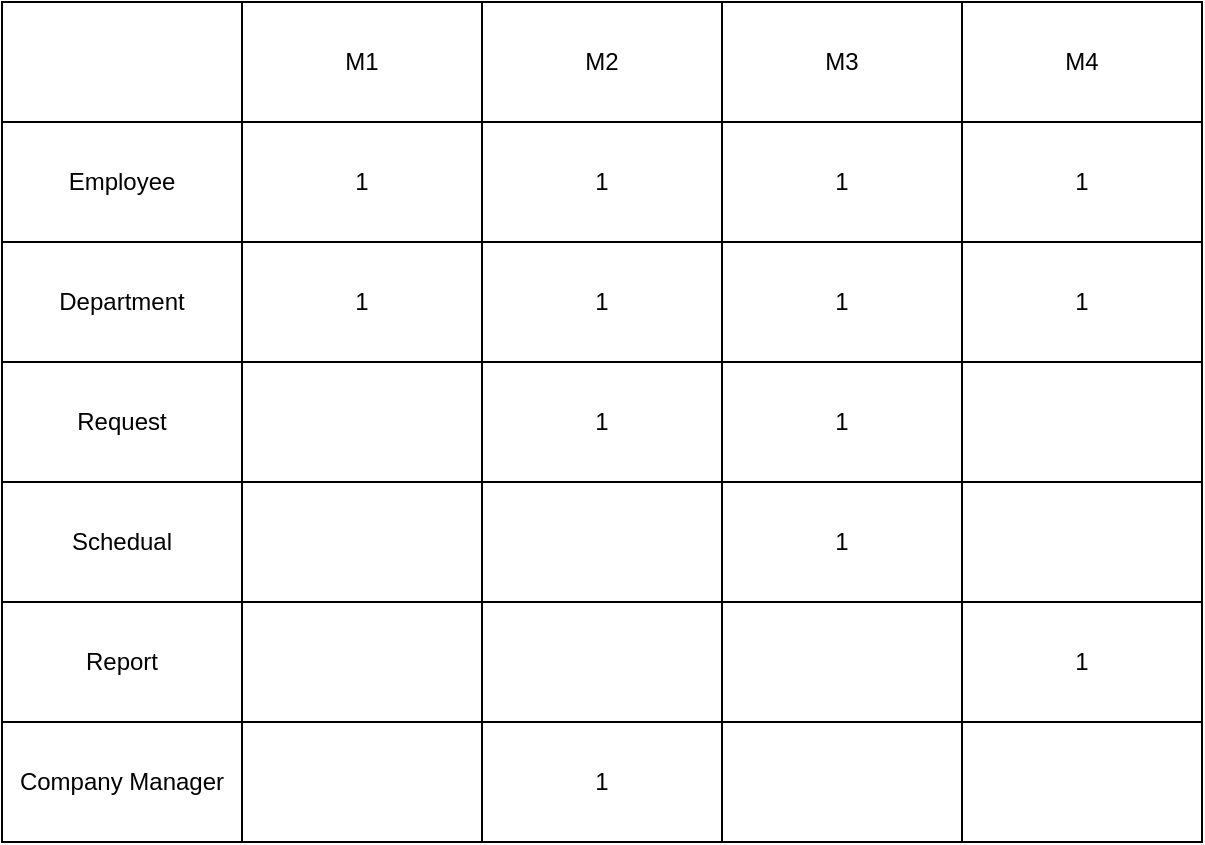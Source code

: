 <mxfile version="21.2.8" type="device">
  <diagram name="Page-1" id="C0zAiZjh0TGb_KXfmJND">
    <mxGraphModel dx="1204" dy="806" grid="1" gridSize="10" guides="1" tooltips="1" connect="1" arrows="1" fold="1" page="1" pageScale="1" pageWidth="5000" pageHeight="5000" math="0" shadow="0">
      <root>
        <mxCell id="0" />
        <mxCell id="1" parent="0" />
        <mxCell id="zztyeqE9AUNuF3gQTkx9-1" value="" style="rounded=0;whiteSpace=wrap;html=1;" vertex="1" parent="1">
          <mxGeometry x="240" y="80" width="600" height="360" as="geometry" />
        </mxCell>
        <mxCell id="zztyeqE9AUNuF3gQTkx9-2" value="" style="rounded=0;whiteSpace=wrap;html=1;" vertex="1" parent="1">
          <mxGeometry x="240" y="80" width="120" height="60" as="geometry" />
        </mxCell>
        <mxCell id="zztyeqE9AUNuF3gQTkx9-3" value="M1" style="rounded=0;whiteSpace=wrap;html=1;" vertex="1" parent="1">
          <mxGeometry x="360" y="80" width="120" height="60" as="geometry" />
        </mxCell>
        <mxCell id="zztyeqE9AUNuF3gQTkx9-4" value="M2" style="rounded=0;whiteSpace=wrap;html=1;" vertex="1" parent="1">
          <mxGeometry x="480" y="80" width="120" height="60" as="geometry" />
        </mxCell>
        <mxCell id="zztyeqE9AUNuF3gQTkx9-5" value="M3" style="rounded=0;whiteSpace=wrap;html=1;" vertex="1" parent="1">
          <mxGeometry x="600" y="80" width="120" height="60" as="geometry" />
        </mxCell>
        <mxCell id="zztyeqE9AUNuF3gQTkx9-6" value="M4" style="rounded=0;whiteSpace=wrap;html=1;" vertex="1" parent="1">
          <mxGeometry x="720" y="80" width="120" height="60" as="geometry" />
        </mxCell>
        <mxCell id="zztyeqE9AUNuF3gQTkx9-7" value="Employee" style="rounded=0;whiteSpace=wrap;html=1;" vertex="1" parent="1">
          <mxGeometry x="240" y="140" width="120" height="60" as="geometry" />
        </mxCell>
        <mxCell id="zztyeqE9AUNuF3gQTkx9-8" value="Department" style="rounded=0;whiteSpace=wrap;html=1;" vertex="1" parent="1">
          <mxGeometry x="240" y="200" width="120" height="60" as="geometry" />
        </mxCell>
        <mxCell id="zztyeqE9AUNuF3gQTkx9-9" value="Request" style="rounded=0;whiteSpace=wrap;html=1;" vertex="1" parent="1">
          <mxGeometry x="240" y="260" width="120" height="60" as="geometry" />
        </mxCell>
        <mxCell id="zztyeqE9AUNuF3gQTkx9-10" value="Schedual" style="rounded=0;whiteSpace=wrap;html=1;" vertex="1" parent="1">
          <mxGeometry x="240" y="320" width="120" height="60" as="geometry" />
        </mxCell>
        <mxCell id="zztyeqE9AUNuF3gQTkx9-11" value="Company Manager" style="rounded=0;whiteSpace=wrap;html=1;" vertex="1" parent="1">
          <mxGeometry x="240" y="440" width="120" height="60" as="geometry" />
        </mxCell>
        <mxCell id="zztyeqE9AUNuF3gQTkx9-12" value="1" style="rounded=0;whiteSpace=wrap;html=1;" vertex="1" parent="1">
          <mxGeometry x="360" y="140" width="120" height="60" as="geometry" />
        </mxCell>
        <mxCell id="zztyeqE9AUNuF3gQTkx9-13" value="1" style="rounded=0;whiteSpace=wrap;html=1;" vertex="1" parent="1">
          <mxGeometry x="480" y="140" width="120" height="60" as="geometry" />
        </mxCell>
        <mxCell id="zztyeqE9AUNuF3gQTkx9-14" value="1" style="rounded=0;whiteSpace=wrap;html=1;" vertex="1" parent="1">
          <mxGeometry x="600" y="140" width="120" height="60" as="geometry" />
        </mxCell>
        <mxCell id="zztyeqE9AUNuF3gQTkx9-15" value="1" style="rounded=0;whiteSpace=wrap;html=1;" vertex="1" parent="1">
          <mxGeometry x="720" y="140" width="120" height="60" as="geometry" />
        </mxCell>
        <mxCell id="zztyeqE9AUNuF3gQTkx9-16" value="1" style="rounded=0;whiteSpace=wrap;html=1;" vertex="1" parent="1">
          <mxGeometry x="360" y="200" width="120" height="60" as="geometry" />
        </mxCell>
        <mxCell id="zztyeqE9AUNuF3gQTkx9-17" value="1" style="rounded=0;whiteSpace=wrap;html=1;" vertex="1" parent="1">
          <mxGeometry x="480" y="200" width="120" height="60" as="geometry" />
        </mxCell>
        <mxCell id="zztyeqE9AUNuF3gQTkx9-18" value="1" style="rounded=0;whiteSpace=wrap;html=1;" vertex="1" parent="1">
          <mxGeometry x="600" y="200" width="120" height="60" as="geometry" />
        </mxCell>
        <mxCell id="zztyeqE9AUNuF3gQTkx9-19" value="1" style="rounded=0;whiteSpace=wrap;html=1;" vertex="1" parent="1">
          <mxGeometry x="720" y="200" width="120" height="60" as="geometry" />
        </mxCell>
        <mxCell id="zztyeqE9AUNuF3gQTkx9-20" value="" style="rounded=0;whiteSpace=wrap;html=1;" vertex="1" parent="1">
          <mxGeometry x="360" y="260" width="120" height="60" as="geometry" />
        </mxCell>
        <mxCell id="zztyeqE9AUNuF3gQTkx9-21" value="1" style="rounded=0;whiteSpace=wrap;html=1;" vertex="1" parent="1">
          <mxGeometry x="480" y="260" width="120" height="60" as="geometry" />
        </mxCell>
        <mxCell id="zztyeqE9AUNuF3gQTkx9-22" value="1" style="rounded=0;whiteSpace=wrap;html=1;" vertex="1" parent="1">
          <mxGeometry x="600" y="260" width="120" height="60" as="geometry" />
        </mxCell>
        <mxCell id="zztyeqE9AUNuF3gQTkx9-23" value="" style="rounded=0;whiteSpace=wrap;html=1;" vertex="1" parent="1">
          <mxGeometry x="720" y="260" width="120" height="60" as="geometry" />
        </mxCell>
        <mxCell id="zztyeqE9AUNuF3gQTkx9-24" value="" style="rounded=0;whiteSpace=wrap;html=1;" vertex="1" parent="1">
          <mxGeometry x="360" y="320" width="120" height="60" as="geometry" />
        </mxCell>
        <mxCell id="zztyeqE9AUNuF3gQTkx9-25" value="" style="rounded=0;whiteSpace=wrap;html=1;" vertex="1" parent="1">
          <mxGeometry x="480" y="320" width="120" height="60" as="geometry" />
        </mxCell>
        <mxCell id="zztyeqE9AUNuF3gQTkx9-26" value="1" style="rounded=0;whiteSpace=wrap;html=1;" vertex="1" parent="1">
          <mxGeometry x="600" y="320" width="120" height="60" as="geometry" />
        </mxCell>
        <mxCell id="zztyeqE9AUNuF3gQTkx9-27" value="" style="rounded=0;whiteSpace=wrap;html=1;" vertex="1" parent="1">
          <mxGeometry x="720" y="320" width="120" height="60" as="geometry" />
        </mxCell>
        <mxCell id="zztyeqE9AUNuF3gQTkx9-28" value="" style="rounded=0;whiteSpace=wrap;html=1;" vertex="1" parent="1">
          <mxGeometry x="360" y="440" width="120" height="60" as="geometry" />
        </mxCell>
        <mxCell id="zztyeqE9AUNuF3gQTkx9-29" value="1" style="rounded=0;whiteSpace=wrap;html=1;" vertex="1" parent="1">
          <mxGeometry x="480" y="440" width="120" height="60" as="geometry" />
        </mxCell>
        <mxCell id="zztyeqE9AUNuF3gQTkx9-30" value="" style="rounded=0;whiteSpace=wrap;html=1;" vertex="1" parent="1">
          <mxGeometry x="600" y="440" width="120" height="60" as="geometry" />
        </mxCell>
        <mxCell id="zztyeqE9AUNuF3gQTkx9-31" value="" style="rounded=0;whiteSpace=wrap;html=1;" vertex="1" parent="1">
          <mxGeometry x="720" y="440" width="120" height="60" as="geometry" />
        </mxCell>
        <mxCell id="zztyeqE9AUNuF3gQTkx9-32" value="" style="rounded=0;whiteSpace=wrap;html=1;" vertex="1" parent="1">
          <mxGeometry x="360" y="380" width="120" height="60" as="geometry" />
        </mxCell>
        <mxCell id="zztyeqE9AUNuF3gQTkx9-33" value="" style="rounded=0;whiteSpace=wrap;html=1;" vertex="1" parent="1">
          <mxGeometry x="480" y="380" width="120" height="60" as="geometry" />
        </mxCell>
        <mxCell id="zztyeqE9AUNuF3gQTkx9-34" value="" style="rounded=0;whiteSpace=wrap;html=1;" vertex="1" parent="1">
          <mxGeometry x="600" y="380" width="120" height="60" as="geometry" />
        </mxCell>
        <mxCell id="zztyeqE9AUNuF3gQTkx9-35" value="1" style="rounded=0;whiteSpace=wrap;html=1;" vertex="1" parent="1">
          <mxGeometry x="720" y="380" width="120" height="60" as="geometry" />
        </mxCell>
        <mxCell id="zztyeqE9AUNuF3gQTkx9-36" value="Report" style="rounded=0;whiteSpace=wrap;html=1;" vertex="1" parent="1">
          <mxGeometry x="240" y="380" width="120" height="60" as="geometry" />
        </mxCell>
      </root>
    </mxGraphModel>
  </diagram>
</mxfile>
